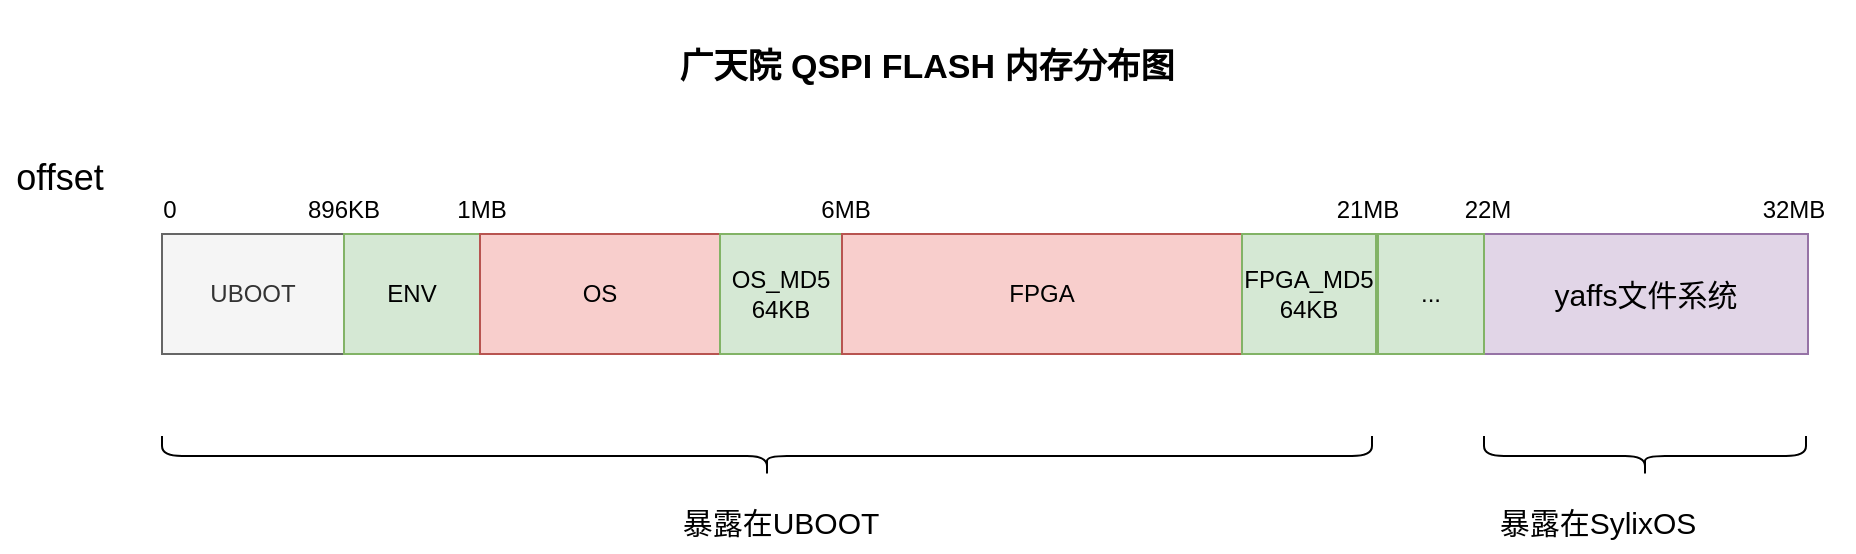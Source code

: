 <mxfile version="22.1.16" type="github">
  <diagram name="第 1 页" id="Vqne7vY1NX0dx1pExZBK">
    <mxGraphModel dx="1143" dy="785" grid="0" gridSize="10" guides="1" tooltips="1" connect="1" arrows="1" fold="1" page="0" pageScale="1" pageWidth="827" pageHeight="1169" math="0" shadow="0">
      <root>
        <mxCell id="0" />
        <mxCell id="1" parent="0" />
        <mxCell id="bqftlouv66ecdQ9Rx4jy-1" value="UBOOT" style="rounded=0;whiteSpace=wrap;html=1;fillColor=#f5f5f5;fontColor=#333333;strokeColor=#666666;" parent="1" vertex="1">
          <mxGeometry x="122" y="238" width="91" height="60" as="geometry" />
        </mxCell>
        <mxCell id="bqftlouv66ecdQ9Rx4jy-2" value="ENV" style="rounded=0;whiteSpace=wrap;html=1;fillColor=#d5e8d4;strokeColor=#82b366;" parent="1" vertex="1">
          <mxGeometry x="213" y="238" width="68" height="60" as="geometry" />
        </mxCell>
        <mxCell id="bqftlouv66ecdQ9Rx4jy-3" value="OS" style="rounded=0;whiteSpace=wrap;html=1;fillColor=#f8cecc;strokeColor=#b85450;" parent="1" vertex="1">
          <mxGeometry x="281" y="238" width="120" height="60" as="geometry" />
        </mxCell>
        <mxCell id="bqftlouv66ecdQ9Rx4jy-5" value="OS_MD5&lt;br&gt;64KB" style="rounded=0;whiteSpace=wrap;html=1;fillColor=#d5e8d4;strokeColor=#82b366;" parent="1" vertex="1">
          <mxGeometry x="401" y="238" width="61" height="60" as="geometry" />
        </mxCell>
        <mxCell id="bqftlouv66ecdQ9Rx4jy-6" value="FPGA" style="rounded=0;whiteSpace=wrap;html=1;fillColor=#f8cecc;strokeColor=#b85450;" parent="1" vertex="1">
          <mxGeometry x="462" y="238" width="200" height="60" as="geometry" />
        </mxCell>
        <mxCell id="bqftlouv66ecdQ9Rx4jy-7" value="FPGA_MD5&lt;br&gt;64KB" style="rounded=0;whiteSpace=wrap;html=1;fillColor=#d5e8d4;strokeColor=#82b366;" parent="1" vertex="1">
          <mxGeometry x="662" y="238" width="67" height="60" as="geometry" />
        </mxCell>
        <mxCell id="bqftlouv66ecdQ9Rx4jy-8" value="&lt;font style=&quot;font-size: 15px;&quot;&gt;yaffs文件系统&lt;/font&gt;" style="rounded=0;whiteSpace=wrap;html=1;fillColor=#e1d5e7;strokeColor=#9673a6;" parent="1" vertex="1">
          <mxGeometry x="783" y="238" width="162" height="60" as="geometry" />
        </mxCell>
        <mxCell id="bqftlouv66ecdQ9Rx4jy-9" value="&lt;font style=&quot;font-size: 18px;&quot;&gt;offset&lt;/font&gt;" style="text;html=1;strokeColor=none;fillColor=none;align=center;verticalAlign=middle;whiteSpace=wrap;rounded=0;strokeWidth=7;perimeterSpacing=5;" parent="1" vertex="1">
          <mxGeometry x="41" y="195" width="60" height="30" as="geometry" />
        </mxCell>
        <mxCell id="bqftlouv66ecdQ9Rx4jy-10" value="0" style="text;html=1;strokeColor=none;fillColor=none;align=center;verticalAlign=middle;whiteSpace=wrap;rounded=0;" parent="1" vertex="1">
          <mxGeometry x="96" y="211" width="60" height="30" as="geometry" />
        </mxCell>
        <mxCell id="bqftlouv66ecdQ9Rx4jy-11" value="896KB" style="text;html=1;strokeColor=none;fillColor=none;align=center;verticalAlign=middle;whiteSpace=wrap;rounded=0;" parent="1" vertex="1">
          <mxGeometry x="183" y="211" width="60" height="30" as="geometry" />
        </mxCell>
        <mxCell id="bqftlouv66ecdQ9Rx4jy-12" value="1MB" style="text;html=1;strokeColor=none;fillColor=none;align=center;verticalAlign=middle;whiteSpace=wrap;rounded=0;" parent="1" vertex="1">
          <mxGeometry x="252" y="211" width="60" height="30" as="geometry" />
        </mxCell>
        <mxCell id="bqftlouv66ecdQ9Rx4jy-13" value="6MB" style="text;html=1;strokeColor=none;fillColor=none;align=center;verticalAlign=middle;whiteSpace=wrap;rounded=0;" parent="1" vertex="1">
          <mxGeometry x="434" y="211" width="60" height="30" as="geometry" />
        </mxCell>
        <mxCell id="bqftlouv66ecdQ9Rx4jy-14" value="21MB" style="text;html=1;strokeColor=none;fillColor=none;align=center;verticalAlign=middle;whiteSpace=wrap;rounded=0;" parent="1" vertex="1">
          <mxGeometry x="695" y="211" width="60" height="30" as="geometry" />
        </mxCell>
        <mxCell id="bqftlouv66ecdQ9Rx4jy-15" value="32MB" style="text;html=1;strokeColor=none;fillColor=none;align=center;verticalAlign=middle;whiteSpace=wrap;rounded=0;" parent="1" vertex="1">
          <mxGeometry x="908" y="211" width="60" height="30" as="geometry" />
        </mxCell>
        <mxCell id="bqftlouv66ecdQ9Rx4jy-19" value="" style="shape=curlyBracket;whiteSpace=wrap;html=1;rounded=1;labelPosition=left;verticalLabelPosition=middle;align=right;verticalAlign=middle;direction=north;" parent="1" vertex="1">
          <mxGeometry x="122" y="339" width="605" height="20" as="geometry" />
        </mxCell>
        <mxCell id="bqftlouv66ecdQ9Rx4jy-20" value="" style="shape=curlyBracket;whiteSpace=wrap;html=1;rounded=1;labelPosition=left;verticalLabelPosition=middle;align=right;verticalAlign=middle;direction=north;" parent="1" vertex="1">
          <mxGeometry x="783" y="339" width="161" height="20" as="geometry" />
        </mxCell>
        <mxCell id="bqftlouv66ecdQ9Rx4jy-21" value="&lt;font style=&quot;font-size: 15px;&quot;&gt;暴露在UBOOT&lt;/font&gt;" style="text;html=1;strokeColor=none;fillColor=none;align=center;verticalAlign=middle;whiteSpace=wrap;rounded=0;" parent="1" vertex="1">
          <mxGeometry x="357.25" y="367" width="148.5" height="30" as="geometry" />
        </mxCell>
        <mxCell id="bqftlouv66ecdQ9Rx4jy-22" value="&lt;font style=&quot;font-size: 15px;&quot;&gt;暴露在SylixOS&lt;/font&gt;" style="text;html=1;strokeColor=none;fillColor=none;align=center;verticalAlign=middle;whiteSpace=wrap;rounded=0;" parent="1" vertex="1">
          <mxGeometry x="783" y="367" width="114" height="30" as="geometry" />
        </mxCell>
        <mxCell id="bqftlouv66ecdQ9Rx4jy-23" value="&lt;h1&gt;&lt;font style=&quot;font-size: 17px;&quot;&gt;广天院 QSPI FLASH 内存分布图&lt;/font&gt;&lt;/h1&gt;" style="text;html=1;strokeColor=none;fillColor=none;align=center;verticalAlign=middle;whiteSpace=wrap;rounded=0;" parent="1" vertex="1">
          <mxGeometry x="369" y="137" width="271" height="30" as="geometry" />
        </mxCell>
        <mxCell id="npxwW2T-ttM9PKnTz8UM-1" value="..." style="rounded=0;whiteSpace=wrap;html=1;fillColor=#d5e8d4;strokeColor=#82b366;" vertex="1" parent="1">
          <mxGeometry x="730" y="238" width="53" height="60" as="geometry" />
        </mxCell>
        <mxCell id="npxwW2T-ttM9PKnTz8UM-3" value="22M" style="text;html=1;strokeColor=none;fillColor=none;align=center;verticalAlign=middle;whiteSpace=wrap;rounded=0;" vertex="1" parent="1">
          <mxGeometry x="755" y="211" width="60" height="30" as="geometry" />
        </mxCell>
      </root>
    </mxGraphModel>
  </diagram>
</mxfile>
